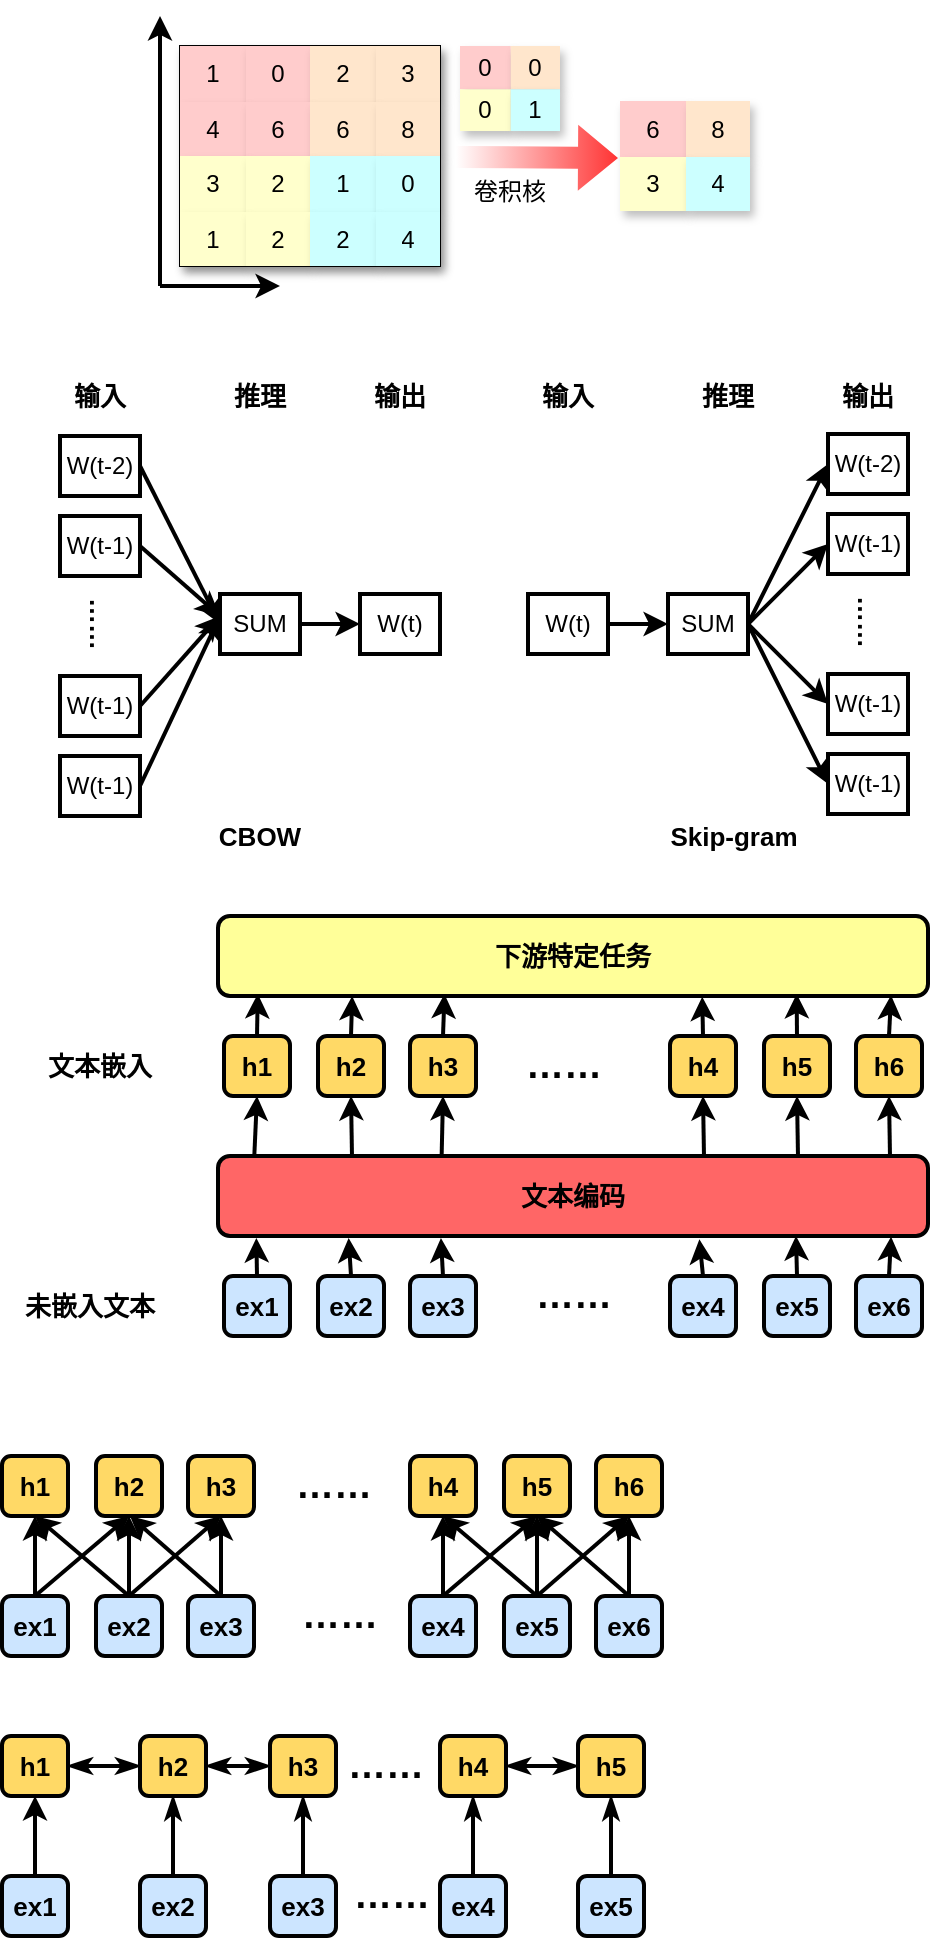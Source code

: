 <mxfile version="14.4.4" type="github">
  <diagram id="OtsRLUMwKF4AFytkGA5a" name="第 1 页">
    <mxGraphModel dx="1209" dy="599" grid="1" gridSize="10" guides="1" tooltips="1" connect="1" arrows="1" fold="1" page="1" pageScale="1" pageWidth="850" pageHeight="1100" math="0" shadow="0">
      <root>
        <mxCell id="0" />
        <mxCell id="1" parent="0" />
        <mxCell id="KBrjWDqQG_YvEj4Xx0qO-27" value="" style="shape=table;html=1;whiteSpace=wrap;startSize=0;container=1;collapsible=0;childLayout=tableLayout;shadow=1;direction=south;" vertex="1" parent="1">
          <mxGeometry x="140" y="35" width="130" height="110" as="geometry" />
        </mxCell>
        <mxCell id="KBrjWDqQG_YvEj4Xx0qO-28" value="" style="shape=partialRectangle;html=1;whiteSpace=wrap;collapsible=0;dropTarget=0;pointerEvents=0;fillColor=none;top=0;left=0;bottom=0;right=0;points=[[0,0.5],[1,0.5]];portConstraint=eastwest;shadow=1;direction=south;" vertex="1" parent="KBrjWDqQG_YvEj4Xx0qO-27">
          <mxGeometry width="130" height="28" as="geometry" />
        </mxCell>
        <mxCell id="KBrjWDqQG_YvEj4Xx0qO-29" value="1" style="shape=partialRectangle;html=1;whiteSpace=wrap;connectable=0;overflow=hidden;top=0;left=0;bottom=0;right=0;shadow=1;direction=south;fillColor=#FFCCCC;" vertex="1" parent="KBrjWDqQG_YvEj4Xx0qO-28">
          <mxGeometry width="33" height="28" as="geometry" />
        </mxCell>
        <mxCell id="KBrjWDqQG_YvEj4Xx0qO-30" value="0" style="shape=partialRectangle;html=1;whiteSpace=wrap;connectable=0;overflow=hidden;top=0;left=0;bottom=0;right=0;shadow=1;direction=south;fillColor=#FFCCCC;" vertex="1" parent="KBrjWDqQG_YvEj4Xx0qO-28">
          <mxGeometry x="33" width="32" height="28" as="geometry" />
        </mxCell>
        <mxCell id="KBrjWDqQG_YvEj4Xx0qO-31" value="2" style="shape=partialRectangle;html=1;whiteSpace=wrap;connectable=0;overflow=hidden;top=0;left=0;bottom=0;right=0;shadow=1;direction=south;fillColor=#FFE6CC;" vertex="1" parent="KBrjWDqQG_YvEj4Xx0qO-28">
          <mxGeometry x="65" width="33" height="28" as="geometry" />
        </mxCell>
        <mxCell id="KBrjWDqQG_YvEj4Xx0qO-32" value="3" style="shape=partialRectangle;html=1;whiteSpace=wrap;connectable=0;overflow=hidden;top=0;left=0;bottom=0;right=0;shadow=1;direction=south;fillColor=#FFE6CC;" vertex="1" parent="KBrjWDqQG_YvEj4Xx0qO-28">
          <mxGeometry x="98" width="32" height="28" as="geometry" />
        </mxCell>
        <mxCell id="KBrjWDqQG_YvEj4Xx0qO-33" value="" style="shape=partialRectangle;html=1;whiteSpace=wrap;collapsible=0;dropTarget=0;pointerEvents=0;fillColor=none;top=0;left=0;bottom=0;right=0;points=[[0,0.5],[1,0.5]];portConstraint=eastwest;shadow=1;direction=south;" vertex="1" parent="KBrjWDqQG_YvEj4Xx0qO-27">
          <mxGeometry y="28" width="130" height="27" as="geometry" />
        </mxCell>
        <mxCell id="KBrjWDqQG_YvEj4Xx0qO-34" value="4" style="shape=partialRectangle;html=1;whiteSpace=wrap;connectable=0;overflow=hidden;top=0;left=0;bottom=0;right=0;shadow=1;direction=south;fillColor=#FFCCCC;" vertex="1" parent="KBrjWDqQG_YvEj4Xx0qO-33">
          <mxGeometry width="33" height="27" as="geometry" />
        </mxCell>
        <mxCell id="KBrjWDqQG_YvEj4Xx0qO-35" value="6" style="shape=partialRectangle;html=1;whiteSpace=wrap;connectable=0;overflow=hidden;top=0;left=0;bottom=0;right=0;shadow=1;direction=south;fillColor=#FFCCCC;" vertex="1" parent="KBrjWDqQG_YvEj4Xx0qO-33">
          <mxGeometry x="33" width="32" height="27" as="geometry" />
        </mxCell>
        <mxCell id="KBrjWDqQG_YvEj4Xx0qO-36" value="6" style="shape=partialRectangle;html=1;whiteSpace=wrap;connectable=0;overflow=hidden;top=0;left=0;bottom=0;right=0;shadow=1;direction=south;fillColor=#FFE6CC;" vertex="1" parent="KBrjWDqQG_YvEj4Xx0qO-33">
          <mxGeometry x="65" width="33" height="27" as="geometry" />
        </mxCell>
        <mxCell id="KBrjWDqQG_YvEj4Xx0qO-37" value="8" style="shape=partialRectangle;html=1;whiteSpace=wrap;connectable=0;overflow=hidden;top=0;left=0;bottom=0;right=0;shadow=1;direction=south;fillColor=#FFE6CC;" vertex="1" parent="KBrjWDqQG_YvEj4Xx0qO-33">
          <mxGeometry x="98" width="32" height="27" as="geometry" />
        </mxCell>
        <mxCell id="KBrjWDqQG_YvEj4Xx0qO-38" value="" style="shape=partialRectangle;html=1;whiteSpace=wrap;collapsible=0;dropTarget=0;pointerEvents=0;fillColor=none;top=0;left=0;bottom=0;right=0;points=[[0,0.5],[1,0.5]];portConstraint=eastwest;shadow=1;direction=south;" vertex="1" parent="KBrjWDqQG_YvEj4Xx0qO-27">
          <mxGeometry y="55" width="130" height="28" as="geometry" />
        </mxCell>
        <mxCell id="KBrjWDqQG_YvEj4Xx0qO-39" value="3" style="shape=partialRectangle;html=1;whiteSpace=wrap;connectable=0;overflow=hidden;top=0;left=0;bottom=0;right=0;shadow=1;direction=south;fillColor=#FFFFCC;" vertex="1" parent="KBrjWDqQG_YvEj4Xx0qO-38">
          <mxGeometry width="33" height="28" as="geometry" />
        </mxCell>
        <mxCell id="KBrjWDqQG_YvEj4Xx0qO-40" value="2" style="shape=partialRectangle;html=1;whiteSpace=wrap;connectable=0;overflow=hidden;top=0;left=0;bottom=0;right=0;shadow=1;direction=south;fillColor=#FFFFCC;" vertex="1" parent="KBrjWDqQG_YvEj4Xx0qO-38">
          <mxGeometry x="33" width="32" height="28" as="geometry" />
        </mxCell>
        <mxCell id="KBrjWDqQG_YvEj4Xx0qO-41" value="1" style="shape=partialRectangle;html=1;whiteSpace=wrap;connectable=0;overflow=hidden;top=0;left=0;bottom=0;right=0;shadow=1;direction=south;fillColor=#CCFFFF;" vertex="1" parent="KBrjWDqQG_YvEj4Xx0qO-38">
          <mxGeometry x="65" width="33" height="28" as="geometry" />
        </mxCell>
        <mxCell id="KBrjWDqQG_YvEj4Xx0qO-42" value="0" style="shape=partialRectangle;html=1;whiteSpace=wrap;connectable=0;overflow=hidden;top=0;left=0;bottom=0;right=0;shadow=1;direction=south;fillColor=#CCFFFF;" vertex="1" parent="KBrjWDqQG_YvEj4Xx0qO-38">
          <mxGeometry x="98" width="32" height="28" as="geometry" />
        </mxCell>
        <mxCell id="KBrjWDqQG_YvEj4Xx0qO-43" value="" style="shape=partialRectangle;html=1;whiteSpace=wrap;collapsible=0;dropTarget=0;pointerEvents=0;fillColor=none;top=0;left=0;bottom=0;right=0;points=[[0,0.5],[1,0.5]];portConstraint=eastwest;shadow=1;direction=south;" vertex="1" parent="KBrjWDqQG_YvEj4Xx0qO-27">
          <mxGeometry y="83" width="130" height="27" as="geometry" />
        </mxCell>
        <mxCell id="KBrjWDqQG_YvEj4Xx0qO-44" value="1" style="shape=partialRectangle;html=1;whiteSpace=wrap;connectable=0;overflow=hidden;top=0;left=0;bottom=0;right=0;shadow=1;direction=south;fillColor=#FFFFCC;" vertex="1" parent="KBrjWDqQG_YvEj4Xx0qO-43">
          <mxGeometry width="33" height="27" as="geometry" />
        </mxCell>
        <mxCell id="KBrjWDqQG_YvEj4Xx0qO-45" value="2" style="shape=partialRectangle;html=1;whiteSpace=wrap;connectable=0;overflow=hidden;top=0;left=0;bottom=0;right=0;shadow=1;direction=south;fillColor=#FFFFCC;" vertex="1" parent="KBrjWDqQG_YvEj4Xx0qO-43">
          <mxGeometry x="33" width="32" height="27" as="geometry" />
        </mxCell>
        <mxCell id="KBrjWDqQG_YvEj4Xx0qO-46" value="2" style="shape=partialRectangle;html=1;whiteSpace=wrap;connectable=0;overflow=hidden;top=0;left=0;bottom=0;right=0;shadow=1;direction=south;fillColor=#CCFFFF;" vertex="1" parent="KBrjWDqQG_YvEj4Xx0qO-43">
          <mxGeometry x="65" width="33" height="27" as="geometry" />
        </mxCell>
        <mxCell id="KBrjWDqQG_YvEj4Xx0qO-47" value="4" style="shape=partialRectangle;html=1;whiteSpace=wrap;connectable=0;overflow=hidden;top=0;left=0;bottom=0;right=0;shadow=1;direction=south;fillColor=#CCFFFF;" vertex="1" parent="KBrjWDqQG_YvEj4Xx0qO-43">
          <mxGeometry x="98" width="32" height="27" as="geometry" />
        </mxCell>
        <mxCell id="KBrjWDqQG_YvEj4Xx0qO-55" value="6" style="shape=partialRectangle;html=1;whiteSpace=wrap;connectable=0;overflow=hidden;top=0;left=0;bottom=0;right=0;shadow=1;direction=south;fillColor=#FFCCCC;" vertex="1" parent="1">
          <mxGeometry x="360" y="62.5" width="33" height="28" as="geometry" />
        </mxCell>
        <mxCell id="KBrjWDqQG_YvEj4Xx0qO-56" value="8" style="shape=partialRectangle;html=1;whiteSpace=wrap;connectable=0;overflow=hidden;top=0;left=0;bottom=0;right=0;shadow=1;direction=south;fillColor=#FFE6CC;" vertex="1" parent="1">
          <mxGeometry x="393" y="62.5" width="32" height="28" as="geometry" />
        </mxCell>
        <mxCell id="KBrjWDqQG_YvEj4Xx0qO-57" value="3" style="shape=partialRectangle;html=1;whiteSpace=wrap;connectable=0;overflow=hidden;top=0;left=0;bottom=0;right=0;shadow=1;direction=south;fillColor=#FFFFCC;" vertex="1" parent="1">
          <mxGeometry x="360" y="90.5" width="33" height="27" as="geometry" />
        </mxCell>
        <mxCell id="KBrjWDqQG_YvEj4Xx0qO-58" value="4" style="shape=partialRectangle;html=1;whiteSpace=wrap;connectable=0;overflow=hidden;top=0;left=0;bottom=0;right=0;shadow=1;direction=south;fillColor=#CCFFFF;" vertex="1" parent="1">
          <mxGeometry x="393" y="90.5" width="32" height="27" as="geometry" />
        </mxCell>
        <mxCell id="KBrjWDqQG_YvEj4Xx0qO-59" value="" style="endArrow=classic;html=1;strokeWidth=2;" edge="1" parent="1">
          <mxGeometry width="50" height="50" relative="1" as="geometry">
            <mxPoint x="130" y="155" as="sourcePoint" />
            <mxPoint x="130" y="20" as="targetPoint" />
          </mxGeometry>
        </mxCell>
        <mxCell id="KBrjWDqQG_YvEj4Xx0qO-60" value="" style="endArrow=classic;html=1;strokeWidth=2;" edge="1" parent="1">
          <mxGeometry width="50" height="50" relative="1" as="geometry">
            <mxPoint x="130" y="155" as="sourcePoint" />
            <mxPoint x="190" y="155" as="targetPoint" />
          </mxGeometry>
        </mxCell>
        <mxCell id="KBrjWDqQG_YvEj4Xx0qO-61" value="" style="shape=flexArrow;endArrow=classic;html=1;strokeWidth=2;fillColor=#ffffff;gradientDirection=east;strokeColor=none;gradientColor=#FF3333;" edge="1" parent="1">
          <mxGeometry width="50" height="50" relative="1" as="geometry">
            <mxPoint x="277" y="90.5" as="sourcePoint" />
            <mxPoint x="360" y="91" as="targetPoint" />
          </mxGeometry>
        </mxCell>
        <mxCell id="KBrjWDqQG_YvEj4Xx0qO-77" value="" style="group" vertex="1" connectable="0" parent="1">
          <mxGeometry x="280" y="35" width="50" height="42.5" as="geometry" />
        </mxCell>
        <mxCell id="KBrjWDqQG_YvEj4Xx0qO-73" value="0" style="shape=partialRectangle;html=1;whiteSpace=wrap;connectable=0;overflow=hidden;top=0;left=0;bottom=0;right=0;shadow=1;direction=south;fillColor=#FFCCCC;" vertex="1" parent="KBrjWDqQG_YvEj4Xx0qO-77">
          <mxGeometry width="25.385" height="21.636" as="geometry" />
        </mxCell>
        <mxCell id="KBrjWDqQG_YvEj4Xx0qO-74" value="0" style="shape=partialRectangle;html=1;whiteSpace=wrap;connectable=0;overflow=hidden;top=0;left=0;bottom=0;right=0;shadow=1;direction=south;fillColor=#FFE6CC;" vertex="1" parent="KBrjWDqQG_YvEj4Xx0qO-77">
          <mxGeometry x="25.385" width="24.615" height="21.636" as="geometry" />
        </mxCell>
        <mxCell id="KBrjWDqQG_YvEj4Xx0qO-75" value="0" style="shape=partialRectangle;html=1;whiteSpace=wrap;connectable=0;overflow=hidden;top=0;left=0;bottom=0;right=0;shadow=1;direction=south;fillColor=#FFFFCC;" vertex="1" parent="KBrjWDqQG_YvEj4Xx0qO-77">
          <mxGeometry y="21.636" width="25.385" height="20.864" as="geometry" />
        </mxCell>
        <mxCell id="KBrjWDqQG_YvEj4Xx0qO-76" value="1" style="shape=partialRectangle;html=1;whiteSpace=wrap;connectable=0;overflow=hidden;top=0;left=0;bottom=0;right=0;shadow=1;direction=south;fillColor=#CCFFFF;" vertex="1" parent="KBrjWDqQG_YvEj4Xx0qO-77">
          <mxGeometry x="25.385" y="21.636" width="24.615" height="20.864" as="geometry" />
        </mxCell>
        <mxCell id="KBrjWDqQG_YvEj4Xx0qO-80" value="卷积核" style="text;html=1;strokeColor=none;fillColor=none;align=center;verticalAlign=middle;whiteSpace=wrap;rounded=0;shadow=1;opacity=0;" vertex="1" parent="1">
          <mxGeometry x="285" y="98" width="40" height="20" as="geometry" />
        </mxCell>
        <mxCell id="KBrjWDqQG_YvEj4Xx0qO-101" style="rounded=0;orthogonalLoop=1;jettySize=auto;html=1;exitX=1;exitY=0.5;exitDx=0;exitDy=0;entryX=0;entryY=0.5;entryDx=0;entryDy=0;strokeColor=#000000;strokeWidth=2;fillColor=#ffffff;gradientColor=#FF3333;" edge="1" parent="1" source="KBrjWDqQG_YvEj4Xx0qO-81" target="KBrjWDqQG_YvEj4Xx0qO-91">
          <mxGeometry relative="1" as="geometry" />
        </mxCell>
        <mxCell id="KBrjWDqQG_YvEj4Xx0qO-81" value="W(t-2)" style="rounded=0;whiteSpace=wrap;html=1;shadow=0;strokeWidth=2;fillColor=none;" vertex="1" parent="1">
          <mxGeometry x="80" y="230" width="40" height="30" as="geometry" />
        </mxCell>
        <mxCell id="KBrjWDqQG_YvEj4Xx0qO-102" style="edgeStyle=none;rounded=0;orthogonalLoop=1;jettySize=auto;html=1;exitX=1;exitY=0.5;exitDx=0;exitDy=0;strokeColor=#000000;strokeWidth=2;fillColor=#ffffff;gradientColor=#FF3333;" edge="1" parent="1" source="KBrjWDqQG_YvEj4Xx0qO-82">
          <mxGeometry relative="1" as="geometry">
            <mxPoint x="160" y="320" as="targetPoint" />
          </mxGeometry>
        </mxCell>
        <mxCell id="KBrjWDqQG_YvEj4Xx0qO-82" value="W(t-1)" style="rounded=0;whiteSpace=wrap;html=1;shadow=0;strokeWidth=2;fillColor=none;" vertex="1" parent="1">
          <mxGeometry x="80" y="270" width="40" height="30" as="geometry" />
        </mxCell>
        <mxCell id="KBrjWDqQG_YvEj4Xx0qO-103" style="edgeStyle=none;rounded=0;orthogonalLoop=1;jettySize=auto;html=1;exitX=1;exitY=0.5;exitDx=0;exitDy=0;strokeColor=#000000;strokeWidth=2;fillColor=#ffffff;gradientColor=#FF3333;" edge="1" parent="1" source="KBrjWDqQG_YvEj4Xx0qO-83">
          <mxGeometry relative="1" as="geometry">
            <mxPoint x="160" y="320" as="targetPoint" />
          </mxGeometry>
        </mxCell>
        <mxCell id="KBrjWDqQG_YvEj4Xx0qO-83" value="W(t-1)" style="rounded=0;whiteSpace=wrap;html=1;shadow=0;strokeWidth=2;fillColor=none;" vertex="1" parent="1">
          <mxGeometry x="80" y="350" width="40" height="30" as="geometry" />
        </mxCell>
        <mxCell id="KBrjWDqQG_YvEj4Xx0qO-104" style="edgeStyle=none;rounded=0;orthogonalLoop=1;jettySize=auto;html=1;exitX=1;exitY=0.5;exitDx=0;exitDy=0;strokeColor=#000000;strokeWidth=2;fillColor=#ffffff;gradientColor=#FF3333;" edge="1" parent="1" source="KBrjWDqQG_YvEj4Xx0qO-84">
          <mxGeometry relative="1" as="geometry">
            <mxPoint x="160" y="320" as="targetPoint" />
          </mxGeometry>
        </mxCell>
        <mxCell id="KBrjWDqQG_YvEj4Xx0qO-84" value="W(t-1)" style="rounded=0;whiteSpace=wrap;html=1;shadow=0;strokeWidth=2;fillColor=none;" vertex="1" parent="1">
          <mxGeometry x="80" y="390" width="40" height="30" as="geometry" />
        </mxCell>
        <mxCell id="KBrjWDqQG_YvEj4Xx0qO-85" value="&lt;b&gt;&lt;font style=&quot;font-size: 13px&quot;&gt;……&lt;/font&gt;&lt;/b&gt;" style="text;html=1;strokeColor=none;fillColor=none;align=center;verticalAlign=middle;whiteSpace=wrap;rounded=0;shadow=0;rotation=90;" vertex="1" parent="1">
          <mxGeometry x="80" y="314" width="40" height="20" as="geometry" />
        </mxCell>
        <mxCell id="KBrjWDqQG_YvEj4Xx0qO-86" value="W(t-2)" style="rounded=0;whiteSpace=wrap;html=1;shadow=0;strokeWidth=2;fillColor=none;" vertex="1" parent="1">
          <mxGeometry x="464" y="229" width="40" height="30" as="geometry" />
        </mxCell>
        <mxCell id="KBrjWDqQG_YvEj4Xx0qO-87" value="W(t-1)" style="rounded=0;whiteSpace=wrap;html=1;shadow=0;strokeWidth=2;fillColor=none;" vertex="1" parent="1">
          <mxGeometry x="464" y="269" width="40" height="30" as="geometry" />
        </mxCell>
        <mxCell id="KBrjWDqQG_YvEj4Xx0qO-88" value="W(t-1)" style="rounded=0;whiteSpace=wrap;html=1;shadow=0;strokeWidth=2;fillColor=none;" vertex="1" parent="1">
          <mxGeometry x="464" y="349" width="40" height="30" as="geometry" />
        </mxCell>
        <mxCell id="KBrjWDqQG_YvEj4Xx0qO-89" value="W(t-1)" style="rounded=0;whiteSpace=wrap;html=1;shadow=0;strokeWidth=2;fillColor=none;" vertex="1" parent="1">
          <mxGeometry x="464" y="389" width="40" height="30" as="geometry" />
        </mxCell>
        <mxCell id="KBrjWDqQG_YvEj4Xx0qO-90" value="&lt;b&gt;&lt;font style=&quot;font-size: 13px&quot;&gt;……&lt;/font&gt;&lt;/b&gt;" style="text;html=1;strokeColor=none;fillColor=none;align=center;verticalAlign=middle;whiteSpace=wrap;rounded=0;shadow=0;rotation=90;" vertex="1" parent="1">
          <mxGeometry x="464" y="313" width="40" height="20" as="geometry" />
        </mxCell>
        <mxCell id="KBrjWDqQG_YvEj4Xx0qO-105" style="edgeStyle=none;rounded=0;orthogonalLoop=1;jettySize=auto;html=1;exitX=1;exitY=0.5;exitDx=0;exitDy=0;entryX=0;entryY=0.5;entryDx=0;entryDy=0;strokeColor=#000000;strokeWidth=2;fillColor=#ffffff;gradientColor=#FF3333;" edge="1" parent="1" source="KBrjWDqQG_YvEj4Xx0qO-91" target="KBrjWDqQG_YvEj4Xx0qO-92">
          <mxGeometry relative="1" as="geometry" />
        </mxCell>
        <mxCell id="KBrjWDqQG_YvEj4Xx0qO-91" value="SUM" style="rounded=0;whiteSpace=wrap;html=1;shadow=0;strokeWidth=2;fillColor=none;" vertex="1" parent="1">
          <mxGeometry x="160" y="309" width="40" height="30" as="geometry" />
        </mxCell>
        <mxCell id="KBrjWDqQG_YvEj4Xx0qO-92" value="W(t)" style="rounded=0;whiteSpace=wrap;html=1;shadow=0;strokeWidth=2;fillColor=none;" vertex="1" parent="1">
          <mxGeometry x="230" y="309" width="40" height="30" as="geometry" />
        </mxCell>
        <mxCell id="KBrjWDqQG_YvEj4Xx0qO-107" style="edgeStyle=none;rounded=0;orthogonalLoop=1;jettySize=auto;html=1;entryX=0;entryY=0.5;entryDx=0;entryDy=0;strokeColor=#000000;strokeWidth=2;fillColor=#ffffff;gradientColor=#FF3333;" edge="1" parent="1" target="KBrjWDqQG_YvEj4Xx0qO-86">
          <mxGeometry relative="1" as="geometry">
            <mxPoint x="424" y="324" as="sourcePoint" />
          </mxGeometry>
        </mxCell>
        <mxCell id="KBrjWDqQG_YvEj4Xx0qO-108" style="edgeStyle=none;rounded=0;orthogonalLoop=1;jettySize=auto;html=1;exitX=1;exitY=0.5;exitDx=0;exitDy=0;entryX=0;entryY=0.5;entryDx=0;entryDy=0;strokeColor=#000000;strokeWidth=2;fillColor=#ffffff;gradientColor=#FF3333;" edge="1" parent="1" source="KBrjWDqQG_YvEj4Xx0qO-98" target="KBrjWDqQG_YvEj4Xx0qO-87">
          <mxGeometry relative="1" as="geometry" />
        </mxCell>
        <mxCell id="KBrjWDqQG_YvEj4Xx0qO-109" style="edgeStyle=none;rounded=0;orthogonalLoop=1;jettySize=auto;html=1;exitX=1;exitY=0.5;exitDx=0;exitDy=0;entryX=0;entryY=0.5;entryDx=0;entryDy=0;strokeColor=#000000;strokeWidth=2;fillColor=#ffffff;gradientColor=#FF3333;" edge="1" parent="1" source="KBrjWDqQG_YvEj4Xx0qO-98" target="KBrjWDqQG_YvEj4Xx0qO-88">
          <mxGeometry relative="1" as="geometry" />
        </mxCell>
        <mxCell id="KBrjWDqQG_YvEj4Xx0qO-110" style="edgeStyle=none;rounded=0;orthogonalLoop=1;jettySize=auto;html=1;exitX=1;exitY=0.5;exitDx=0;exitDy=0;entryX=0;entryY=0.5;entryDx=0;entryDy=0;strokeColor=#000000;strokeWidth=2;fillColor=#ffffff;gradientColor=#FF3333;" edge="1" parent="1" source="KBrjWDqQG_YvEj4Xx0qO-98" target="KBrjWDqQG_YvEj4Xx0qO-89">
          <mxGeometry relative="1" as="geometry" />
        </mxCell>
        <mxCell id="KBrjWDqQG_YvEj4Xx0qO-98" value="SUM" style="rounded=0;whiteSpace=wrap;html=1;shadow=0;strokeWidth=2;fillColor=none;" vertex="1" parent="1">
          <mxGeometry x="384" y="309" width="40" height="30" as="geometry" />
        </mxCell>
        <mxCell id="KBrjWDqQG_YvEj4Xx0qO-106" style="edgeStyle=none;rounded=0;orthogonalLoop=1;jettySize=auto;html=1;exitX=1;exitY=0.5;exitDx=0;exitDy=0;entryX=0;entryY=0.5;entryDx=0;entryDy=0;strokeColor=#000000;strokeWidth=2;fillColor=#ffffff;gradientColor=#FF3333;" edge="1" parent="1" source="KBrjWDqQG_YvEj4Xx0qO-99" target="KBrjWDqQG_YvEj4Xx0qO-98">
          <mxGeometry relative="1" as="geometry" />
        </mxCell>
        <mxCell id="KBrjWDqQG_YvEj4Xx0qO-99" value="W(t)" style="rounded=0;whiteSpace=wrap;html=1;shadow=0;strokeWidth=2;fillColor=none;" vertex="1" parent="1">
          <mxGeometry x="314" y="309" width="40" height="30" as="geometry" />
        </mxCell>
        <mxCell id="KBrjWDqQG_YvEj4Xx0qO-111" value="&lt;b&gt;&lt;font style=&quot;font-size: 13px&quot;&gt;输入&lt;/font&gt;&lt;/b&gt;" style="text;html=1;strokeColor=none;fillColor=none;align=center;verticalAlign=middle;whiteSpace=wrap;rounded=0;shadow=0;" vertex="1" parent="1">
          <mxGeometry x="80" y="200" width="40" height="20" as="geometry" />
        </mxCell>
        <mxCell id="KBrjWDqQG_YvEj4Xx0qO-112" value="&lt;span style=&quot;font-size: 13px&quot;&gt;&lt;b&gt;推理&lt;/b&gt;&lt;/span&gt;" style="text;html=1;strokeColor=none;fillColor=none;align=center;verticalAlign=middle;whiteSpace=wrap;rounded=0;shadow=0;" vertex="1" parent="1">
          <mxGeometry x="160" y="200" width="40" height="20" as="geometry" />
        </mxCell>
        <mxCell id="KBrjWDqQG_YvEj4Xx0qO-113" value="&lt;span style=&quot;font-size: 13px&quot;&gt;&lt;b&gt;输出&lt;/b&gt;&lt;/span&gt;" style="text;html=1;strokeColor=none;fillColor=none;align=center;verticalAlign=middle;whiteSpace=wrap;rounded=0;shadow=0;" vertex="1" parent="1">
          <mxGeometry x="230" y="200" width="40" height="20" as="geometry" />
        </mxCell>
        <mxCell id="KBrjWDqQG_YvEj4Xx0qO-114" value="&lt;b&gt;&lt;font style=&quot;font-size: 13px&quot;&gt;输入&lt;/font&gt;&lt;/b&gt;" style="text;html=1;strokeColor=none;fillColor=none;align=center;verticalAlign=middle;whiteSpace=wrap;rounded=0;shadow=0;" vertex="1" parent="1">
          <mxGeometry x="314" y="200" width="40" height="20" as="geometry" />
        </mxCell>
        <mxCell id="KBrjWDqQG_YvEj4Xx0qO-115" value="&lt;span style=&quot;font-size: 13px&quot;&gt;&lt;b&gt;推理&lt;/b&gt;&lt;/span&gt;" style="text;html=1;strokeColor=none;fillColor=none;align=center;verticalAlign=middle;whiteSpace=wrap;rounded=0;shadow=0;" vertex="1" parent="1">
          <mxGeometry x="394" y="200" width="40" height="20" as="geometry" />
        </mxCell>
        <mxCell id="KBrjWDqQG_YvEj4Xx0qO-116" value="&lt;span style=&quot;font-size: 13px&quot;&gt;&lt;b&gt;输出&lt;/b&gt;&lt;/span&gt;" style="text;html=1;strokeColor=none;fillColor=none;align=center;verticalAlign=middle;whiteSpace=wrap;rounded=0;shadow=0;" vertex="1" parent="1">
          <mxGeometry x="464" y="200" width="40" height="20" as="geometry" />
        </mxCell>
        <mxCell id="KBrjWDqQG_YvEj4Xx0qO-117" value="&lt;font style=&quot;font-size: 13px&quot;&gt;&lt;b&gt;CBOW&lt;/b&gt;&lt;/font&gt;" style="text;html=1;strokeColor=none;fillColor=none;align=center;verticalAlign=middle;whiteSpace=wrap;rounded=0;shadow=0;" vertex="1" parent="1">
          <mxGeometry x="160" y="420" width="40" height="20" as="geometry" />
        </mxCell>
        <mxCell id="KBrjWDqQG_YvEj4Xx0qO-118" value="&lt;span style=&quot;font-size: 13px&quot;&gt;&lt;b&gt;Skip-gram&lt;br&gt;&lt;/b&gt;&lt;/span&gt;" style="text;html=1;strokeColor=none;fillColor=none;align=center;verticalAlign=middle;whiteSpace=wrap;rounded=0;shadow=0;" vertex="1" parent="1">
          <mxGeometry x="384" y="420" width="66" height="20" as="geometry" />
        </mxCell>
        <mxCell id="KBrjWDqQG_YvEj4Xx0qO-119" value="&lt;font style=&quot;font-size: 13px&quot;&gt;&lt;b&gt;下游特定任务&lt;/b&gt;&lt;/font&gt;" style="rounded=1;whiteSpace=wrap;html=1;shadow=0;strokeWidth=2;fillColor=#FFFF99;" vertex="1" parent="1">
          <mxGeometry x="159" y="470" width="355" height="40" as="geometry" />
        </mxCell>
        <mxCell id="KBrjWDqQG_YvEj4Xx0qO-151" style="edgeStyle=none;rounded=0;orthogonalLoop=1;jettySize=auto;html=1;exitX=0.5;exitY=0;exitDx=0;exitDy=0;entryX=0.056;entryY=0.975;entryDx=0;entryDy=0;entryPerimeter=0;strokeColor=#000000;strokeWidth=2;fillColor=#ffffff;gradientColor=#FF3333;" edge="1" parent="1" source="KBrjWDqQG_YvEj4Xx0qO-122" target="KBrjWDqQG_YvEj4Xx0qO-119">
          <mxGeometry relative="1" as="geometry" />
        </mxCell>
        <mxCell id="KBrjWDqQG_YvEj4Xx0qO-122" value="&lt;font style=&quot;font-size: 13px&quot;&gt;&lt;b&gt;h1&lt;/b&gt;&lt;/font&gt;" style="rounded=1;whiteSpace=wrap;html=1;shadow=0;strokeWidth=2;fillColor=#FFD966;" vertex="1" parent="1">
          <mxGeometry x="162" y="530" width="33" height="30" as="geometry" />
        </mxCell>
        <mxCell id="KBrjWDqQG_YvEj4Xx0qO-152" style="edgeStyle=none;rounded=0;orthogonalLoop=1;jettySize=auto;html=1;exitX=0.5;exitY=0;exitDx=0;exitDy=0;entryX=0.189;entryY=1;entryDx=0;entryDy=0;entryPerimeter=0;strokeColor=#000000;strokeWidth=2;fillColor=#ffffff;gradientColor=#FF3333;" edge="1" parent="1" source="KBrjWDqQG_YvEj4Xx0qO-123" target="KBrjWDqQG_YvEj4Xx0qO-119">
          <mxGeometry relative="1" as="geometry" />
        </mxCell>
        <mxCell id="KBrjWDqQG_YvEj4Xx0qO-123" value="&lt;font style=&quot;font-size: 13px&quot;&gt;&lt;b&gt;h2&lt;/b&gt;&lt;/font&gt;" style="rounded=1;whiteSpace=wrap;html=1;shadow=0;strokeWidth=2;fillColor=#FFD966;" vertex="1" parent="1">
          <mxGeometry x="209" y="530" width="33" height="30" as="geometry" />
        </mxCell>
        <mxCell id="KBrjWDqQG_YvEj4Xx0qO-153" style="edgeStyle=none;rounded=0;orthogonalLoop=1;jettySize=auto;html=1;exitX=0.5;exitY=0;exitDx=0;exitDy=0;entryX=0.319;entryY=0.975;entryDx=0;entryDy=0;entryPerimeter=0;strokeColor=#000000;strokeWidth=2;fillColor=#ffffff;gradientColor=#FF3333;" edge="1" parent="1" source="KBrjWDqQG_YvEj4Xx0qO-126" target="KBrjWDqQG_YvEj4Xx0qO-119">
          <mxGeometry relative="1" as="geometry" />
        </mxCell>
        <mxCell id="KBrjWDqQG_YvEj4Xx0qO-126" value="&lt;font style=&quot;font-size: 13px&quot;&gt;&lt;b&gt;h3&lt;/b&gt;&lt;/font&gt;" style="rounded=1;whiteSpace=wrap;html=1;shadow=0;strokeWidth=2;fillColor=#FFD966;" vertex="1" parent="1">
          <mxGeometry x="255" y="530" width="33" height="30" as="geometry" />
        </mxCell>
        <mxCell id="KBrjWDqQG_YvEj4Xx0qO-154" style="edgeStyle=none;rounded=0;orthogonalLoop=1;jettySize=auto;html=1;exitX=0.5;exitY=0;exitDx=0;exitDy=0;entryX=0.682;entryY=1.008;entryDx=0;entryDy=0;entryPerimeter=0;strokeColor=#000000;strokeWidth=2;fillColor=#ffffff;gradientColor=#FF3333;" edge="1" parent="1" source="KBrjWDqQG_YvEj4Xx0qO-127" target="KBrjWDqQG_YvEj4Xx0qO-119">
          <mxGeometry relative="1" as="geometry" />
        </mxCell>
        <mxCell id="KBrjWDqQG_YvEj4Xx0qO-127" value="&lt;font style=&quot;font-size: 13px&quot;&gt;&lt;b&gt;h4&lt;/b&gt;&lt;/font&gt;" style="rounded=1;whiteSpace=wrap;html=1;shadow=0;strokeWidth=2;fillColor=#FFD966;" vertex="1" parent="1">
          <mxGeometry x="385" y="530" width="33" height="30" as="geometry" />
        </mxCell>
        <mxCell id="KBrjWDqQG_YvEj4Xx0qO-155" style="edgeStyle=none;rounded=0;orthogonalLoop=1;jettySize=auto;html=1;exitX=0.5;exitY=0;exitDx=0;exitDy=0;entryX=0.815;entryY=0.975;entryDx=0;entryDy=0;entryPerimeter=0;strokeColor=#000000;strokeWidth=2;fillColor=#ffffff;gradientColor=#FF3333;" edge="1" parent="1" source="KBrjWDqQG_YvEj4Xx0qO-128" target="KBrjWDqQG_YvEj4Xx0qO-119">
          <mxGeometry relative="1" as="geometry" />
        </mxCell>
        <mxCell id="KBrjWDqQG_YvEj4Xx0qO-128" value="&lt;font style=&quot;font-size: 13px&quot;&gt;&lt;b&gt;h5&lt;/b&gt;&lt;/font&gt;" style="rounded=1;whiteSpace=wrap;html=1;shadow=0;strokeWidth=2;fillColor=#FFD966;" vertex="1" parent="1">
          <mxGeometry x="432" y="530" width="33" height="30" as="geometry" />
        </mxCell>
        <mxCell id="KBrjWDqQG_YvEj4Xx0qO-156" style="edgeStyle=none;rounded=0;orthogonalLoop=1;jettySize=auto;html=1;exitX=0.5;exitY=0;exitDx=0;exitDy=0;entryX=0.948;entryY=0.992;entryDx=0;entryDy=0;entryPerimeter=0;strokeColor=#000000;strokeWidth=2;fillColor=#ffffff;gradientColor=#FF3333;" edge="1" parent="1" source="KBrjWDqQG_YvEj4Xx0qO-129" target="KBrjWDqQG_YvEj4Xx0qO-119">
          <mxGeometry relative="1" as="geometry" />
        </mxCell>
        <mxCell id="KBrjWDqQG_YvEj4Xx0qO-129" value="&lt;font style=&quot;font-size: 13px&quot;&gt;&lt;b&gt;h6&lt;/b&gt;&lt;/font&gt;" style="rounded=1;whiteSpace=wrap;html=1;shadow=0;strokeWidth=2;fillColor=#FFD966;" vertex="1" parent="1">
          <mxGeometry x="478" y="530" width="33" height="30" as="geometry" />
        </mxCell>
        <mxCell id="KBrjWDqQG_YvEj4Xx0qO-130" value="&lt;span style=&quot;font-size: 13px&quot;&gt;&lt;b&gt;文本编码&lt;/b&gt;&lt;/span&gt;" style="rounded=1;whiteSpace=wrap;html=1;shadow=0;strokeWidth=2;fillColor=#FF6666;" vertex="1" parent="1">
          <mxGeometry x="159" y="590" width="355" height="40" as="geometry" />
        </mxCell>
        <mxCell id="KBrjWDqQG_YvEj4Xx0qO-139" style="edgeStyle=none;rounded=0;orthogonalLoop=1;jettySize=auto;html=1;exitX=0.5;exitY=0;exitDx=0;exitDy=0;entryX=0.054;entryY=1.025;entryDx=0;entryDy=0;entryPerimeter=0;strokeColor=#000000;strokeWidth=2;fillColor=#ffffff;gradientColor=#FF3333;" edge="1" parent="1" source="KBrjWDqQG_YvEj4Xx0qO-131" target="KBrjWDqQG_YvEj4Xx0qO-130">
          <mxGeometry relative="1" as="geometry" />
        </mxCell>
        <mxCell id="KBrjWDqQG_YvEj4Xx0qO-131" value="&lt;span style=&quot;font-size: 13px&quot;&gt;&lt;b&gt;ex1&lt;/b&gt;&lt;/span&gt;" style="rounded=1;whiteSpace=wrap;html=1;shadow=0;strokeWidth=2;fillColor=#CCE5FF;" vertex="1" parent="1">
          <mxGeometry x="162" y="650" width="33" height="30" as="geometry" />
        </mxCell>
        <mxCell id="KBrjWDqQG_YvEj4Xx0qO-140" style="edgeStyle=none;rounded=0;orthogonalLoop=1;jettySize=auto;html=1;exitX=0.5;exitY=0;exitDx=0;exitDy=0;entryX=0.184;entryY=1.025;entryDx=0;entryDy=0;entryPerimeter=0;strokeColor=#000000;strokeWidth=2;fillColor=#ffffff;gradientColor=#FF3333;" edge="1" parent="1" source="KBrjWDqQG_YvEj4Xx0qO-132" target="KBrjWDqQG_YvEj4Xx0qO-130">
          <mxGeometry relative="1" as="geometry" />
        </mxCell>
        <mxCell id="KBrjWDqQG_YvEj4Xx0qO-132" value="&lt;span style=&quot;font-size: 13px&quot;&gt;&lt;b&gt;ex2&lt;/b&gt;&lt;/span&gt;" style="rounded=1;whiteSpace=wrap;html=1;shadow=0;strokeWidth=2;fillColor=#CCE5FF;" vertex="1" parent="1">
          <mxGeometry x="209" y="650" width="33" height="30" as="geometry" />
        </mxCell>
        <mxCell id="KBrjWDqQG_YvEj4Xx0qO-141" style="edgeStyle=none;rounded=0;orthogonalLoop=1;jettySize=auto;html=1;exitX=0.5;exitY=0;exitDx=0;exitDy=0;entryX=0.314;entryY=1.025;entryDx=0;entryDy=0;entryPerimeter=0;strokeColor=#000000;strokeWidth=2;fillColor=#ffffff;gradientColor=#FF3333;" edge="1" parent="1" source="KBrjWDqQG_YvEj4Xx0qO-133" target="KBrjWDqQG_YvEj4Xx0qO-130">
          <mxGeometry relative="1" as="geometry" />
        </mxCell>
        <mxCell id="KBrjWDqQG_YvEj4Xx0qO-133" value="&lt;font style=&quot;font-size: 13px&quot;&gt;&lt;b&gt;ex3&lt;/b&gt;&lt;/font&gt;" style="rounded=1;whiteSpace=wrap;html=1;shadow=0;strokeWidth=2;fillColor=#CCE5FF;" vertex="1" parent="1">
          <mxGeometry x="255" y="650" width="33" height="30" as="geometry" />
        </mxCell>
        <mxCell id="KBrjWDqQG_YvEj4Xx0qO-142" style="edgeStyle=none;rounded=0;orthogonalLoop=1;jettySize=auto;html=1;exitX=0.5;exitY=0;exitDx=0;exitDy=0;entryX=0.678;entryY=1.042;entryDx=0;entryDy=0;entryPerimeter=0;strokeColor=#000000;strokeWidth=2;fillColor=#ffffff;gradientColor=#FF3333;" edge="1" parent="1" source="KBrjWDqQG_YvEj4Xx0qO-134" target="KBrjWDqQG_YvEj4Xx0qO-130">
          <mxGeometry relative="1" as="geometry" />
        </mxCell>
        <mxCell id="KBrjWDqQG_YvEj4Xx0qO-134" value="&lt;font style=&quot;font-size: 13px&quot;&gt;&lt;b&gt;ex4&lt;/b&gt;&lt;/font&gt;" style="rounded=1;whiteSpace=wrap;html=1;shadow=0;strokeWidth=2;fillColor=#CCE5FF;" vertex="1" parent="1">
          <mxGeometry x="385" y="650" width="33" height="30" as="geometry" />
        </mxCell>
        <mxCell id="KBrjWDqQG_YvEj4Xx0qO-143" style="edgeStyle=none;rounded=0;orthogonalLoop=1;jettySize=auto;html=1;exitX=0.5;exitY=0;exitDx=0;exitDy=0;strokeColor=#000000;strokeWidth=2;fillColor=#ffffff;gradientColor=#FF3333;" edge="1" parent="1" source="KBrjWDqQG_YvEj4Xx0qO-135">
          <mxGeometry relative="1" as="geometry">
            <mxPoint x="448" y="630" as="targetPoint" />
          </mxGeometry>
        </mxCell>
        <mxCell id="KBrjWDqQG_YvEj4Xx0qO-135" value="&lt;font style=&quot;font-size: 13px&quot;&gt;&lt;b&gt;ex5&lt;/b&gt;&lt;/font&gt;" style="rounded=1;whiteSpace=wrap;html=1;shadow=0;strokeWidth=2;fillColor=#CCE5FF;" vertex="1" parent="1">
          <mxGeometry x="432" y="650" width="33" height="30" as="geometry" />
        </mxCell>
        <mxCell id="KBrjWDqQG_YvEj4Xx0qO-144" style="edgeStyle=none;rounded=0;orthogonalLoop=1;jettySize=auto;html=1;exitX=0.5;exitY=0;exitDx=0;exitDy=0;entryX=0.948;entryY=1.008;entryDx=0;entryDy=0;entryPerimeter=0;strokeColor=#000000;strokeWidth=2;fillColor=#ffffff;gradientColor=#FF3333;" edge="1" parent="1" source="KBrjWDqQG_YvEj4Xx0qO-136" target="KBrjWDqQG_YvEj4Xx0qO-130">
          <mxGeometry relative="1" as="geometry" />
        </mxCell>
        <mxCell id="KBrjWDqQG_YvEj4Xx0qO-136" value="&lt;font style=&quot;font-size: 13px&quot;&gt;&lt;b&gt;ex6&lt;/b&gt;&lt;/font&gt;" style="rounded=1;whiteSpace=wrap;html=1;shadow=0;strokeWidth=2;fillColor=#CCE5FF;" vertex="1" parent="1">
          <mxGeometry x="478" y="650" width="33" height="30" as="geometry" />
        </mxCell>
        <mxCell id="KBrjWDqQG_YvEj4Xx0qO-137" value="&lt;b&gt;&lt;font style=&quot;font-size: 13px&quot;&gt;文本嵌入&lt;/font&gt;&lt;/b&gt;" style="text;html=1;strokeColor=none;fillColor=none;align=center;verticalAlign=middle;whiteSpace=wrap;rounded=0;shadow=0;" vertex="1" parent="1">
          <mxGeometry x="70" y="535" width="60" height="20" as="geometry" />
        </mxCell>
        <mxCell id="KBrjWDqQG_YvEj4Xx0qO-138" value="&lt;span style=&quot;font-size: 13px&quot;&gt;&lt;b&gt;未嵌入文本&lt;/b&gt;&lt;/span&gt;" style="text;html=1;strokeColor=none;fillColor=none;align=center;verticalAlign=middle;whiteSpace=wrap;rounded=0;shadow=0;" vertex="1" parent="1">
          <mxGeometry x="60" y="655" width="70" height="20" as="geometry" />
        </mxCell>
        <mxCell id="KBrjWDqQG_YvEj4Xx0qO-145" style="edgeStyle=none;rounded=0;orthogonalLoop=1;jettySize=auto;html=1;entryX=0.5;entryY=1;entryDx=0;entryDy=0;strokeColor=#000000;strokeWidth=2;fillColor=#ffffff;gradientColor=#FF3333;" edge="1" parent="1" target="KBrjWDqQG_YvEj4Xx0qO-129">
          <mxGeometry relative="1" as="geometry">
            <mxPoint x="495" y="590" as="sourcePoint" />
            <mxPoint x="505.54" y="640.32" as="targetPoint" />
          </mxGeometry>
        </mxCell>
        <mxCell id="KBrjWDqQG_YvEj4Xx0qO-146" style="edgeStyle=none;rounded=0;orthogonalLoop=1;jettySize=auto;html=1;entryX=0.5;entryY=1;entryDx=0;entryDy=0;strokeColor=#000000;strokeWidth=2;fillColor=#ffffff;gradientColor=#FF3333;" edge="1" parent="1" target="KBrjWDqQG_YvEj4Xx0qO-128">
          <mxGeometry relative="1" as="geometry">
            <mxPoint x="449" y="590" as="sourcePoint" />
            <mxPoint x="504.5" y="570" as="targetPoint" />
          </mxGeometry>
        </mxCell>
        <mxCell id="KBrjWDqQG_YvEj4Xx0qO-147" style="edgeStyle=none;rounded=0;orthogonalLoop=1;jettySize=auto;html=1;entryX=0.5;entryY=1;entryDx=0;entryDy=0;strokeColor=#000000;strokeWidth=2;fillColor=#ffffff;gradientColor=#FF3333;" edge="1" parent="1" target="KBrjWDqQG_YvEj4Xx0qO-127">
          <mxGeometry relative="1" as="geometry">
            <mxPoint x="402" y="590" as="sourcePoint" />
            <mxPoint x="458.5" y="570" as="targetPoint" />
          </mxGeometry>
        </mxCell>
        <mxCell id="KBrjWDqQG_YvEj4Xx0qO-148" style="edgeStyle=none;rounded=0;orthogonalLoop=1;jettySize=auto;html=1;entryX=0.5;entryY=1;entryDx=0;entryDy=0;strokeColor=#000000;strokeWidth=2;fillColor=#ffffff;gradientColor=#FF3333;exitX=0.315;exitY=-0.008;exitDx=0;exitDy=0;exitPerimeter=0;" edge="1" parent="1" source="KBrjWDqQG_YvEj4Xx0qO-130" target="KBrjWDqQG_YvEj4Xx0qO-126">
          <mxGeometry relative="1" as="geometry">
            <mxPoint x="412" y="600" as="sourcePoint" />
            <mxPoint x="411.5" y="570" as="targetPoint" />
          </mxGeometry>
        </mxCell>
        <mxCell id="KBrjWDqQG_YvEj4Xx0qO-149" style="edgeStyle=none;rounded=0;orthogonalLoop=1;jettySize=auto;html=1;entryX=0.5;entryY=1;entryDx=0;entryDy=0;strokeColor=#000000;strokeWidth=2;fillColor=#ffffff;gradientColor=#FF3333;" edge="1" parent="1" target="KBrjWDqQG_YvEj4Xx0qO-123">
          <mxGeometry relative="1" as="geometry">
            <mxPoint x="226" y="590" as="sourcePoint" />
            <mxPoint x="421.5" y="580" as="targetPoint" />
          </mxGeometry>
        </mxCell>
        <mxCell id="KBrjWDqQG_YvEj4Xx0qO-150" style="edgeStyle=none;rounded=0;orthogonalLoop=1;jettySize=auto;html=1;entryX=0.5;entryY=1;entryDx=0;entryDy=0;strokeColor=#000000;strokeWidth=2;fillColor=#ffffff;gradientColor=#FF3333;exitX=0.051;exitY=0.025;exitDx=0;exitDy=0;exitPerimeter=0;" edge="1" parent="1" source="KBrjWDqQG_YvEj4Xx0qO-130" target="KBrjWDqQG_YvEj4Xx0qO-122">
          <mxGeometry relative="1" as="geometry">
            <mxPoint x="236" y="600" as="sourcePoint" />
            <mxPoint x="235.5" y="570" as="targetPoint" />
          </mxGeometry>
        </mxCell>
        <mxCell id="KBrjWDqQG_YvEj4Xx0qO-157" value="&lt;b&gt;&lt;font style=&quot;font-size: 19px&quot;&gt;……&lt;/font&gt;&lt;/b&gt;" style="text;html=1;strokeColor=none;fillColor=none;align=center;verticalAlign=middle;whiteSpace=wrap;rounded=0;shadow=0;" vertex="1" parent="1">
          <mxGeometry x="306.5" y="535" width="50" height="20" as="geometry" />
        </mxCell>
        <mxCell id="KBrjWDqQG_YvEj4Xx0qO-159" value="&lt;b&gt;&lt;font style=&quot;font-size: 19px&quot;&gt;……&lt;/font&gt;&lt;/b&gt;" style="text;html=1;strokeColor=none;fillColor=none;align=center;verticalAlign=middle;whiteSpace=wrap;rounded=0;shadow=0;" vertex="1" parent="1">
          <mxGeometry x="311.5" y="650" width="50" height="20" as="geometry" />
        </mxCell>
        <mxCell id="KBrjWDqQG_YvEj4Xx0qO-160" value="&lt;font style=&quot;font-size: 13px&quot;&gt;&lt;b&gt;h1&lt;/b&gt;&lt;/font&gt;" style="rounded=1;whiteSpace=wrap;html=1;shadow=0;strokeWidth=2;fillColor=#FFD966;" vertex="1" parent="1">
          <mxGeometry x="51" y="740" width="33" height="30" as="geometry" />
        </mxCell>
        <mxCell id="KBrjWDqQG_YvEj4Xx0qO-161" value="&lt;font style=&quot;font-size: 13px&quot;&gt;&lt;b&gt;h2&lt;/b&gt;&lt;/font&gt;" style="rounded=1;whiteSpace=wrap;html=1;shadow=0;strokeWidth=2;fillColor=#FFD966;" vertex="1" parent="1">
          <mxGeometry x="98" y="740" width="33" height="30" as="geometry" />
        </mxCell>
        <mxCell id="KBrjWDqQG_YvEj4Xx0qO-162" value="&lt;font style=&quot;font-size: 13px&quot;&gt;&lt;b&gt;h3&lt;/b&gt;&lt;/font&gt;" style="rounded=1;whiteSpace=wrap;html=1;shadow=0;strokeWidth=2;fillColor=#FFD966;" vertex="1" parent="1">
          <mxGeometry x="144" y="740" width="33" height="30" as="geometry" />
        </mxCell>
        <mxCell id="KBrjWDqQG_YvEj4Xx0qO-163" value="&lt;font style=&quot;font-size: 13px&quot;&gt;&lt;b&gt;h4&lt;/b&gt;&lt;/font&gt;" style="rounded=1;whiteSpace=wrap;html=1;shadow=0;strokeWidth=2;fillColor=#FFD966;" vertex="1" parent="1">
          <mxGeometry x="255" y="740" width="33" height="30" as="geometry" />
        </mxCell>
        <mxCell id="KBrjWDqQG_YvEj4Xx0qO-164" value="&lt;font style=&quot;font-size: 13px&quot;&gt;&lt;b&gt;h5&lt;/b&gt;&lt;/font&gt;" style="rounded=1;whiteSpace=wrap;html=1;shadow=0;strokeWidth=2;fillColor=#FFD966;" vertex="1" parent="1">
          <mxGeometry x="302" y="740" width="33" height="30" as="geometry" />
        </mxCell>
        <mxCell id="KBrjWDqQG_YvEj4Xx0qO-165" value="&lt;font style=&quot;font-size: 13px&quot;&gt;&lt;b&gt;h6&lt;/b&gt;&lt;/font&gt;" style="rounded=1;whiteSpace=wrap;html=1;shadow=0;strokeWidth=2;fillColor=#FFD966;" vertex="1" parent="1">
          <mxGeometry x="348" y="740" width="33" height="30" as="geometry" />
        </mxCell>
        <mxCell id="KBrjWDqQG_YvEj4Xx0qO-166" value="&lt;b&gt;&lt;font style=&quot;font-size: 19px&quot;&gt;……&lt;/font&gt;&lt;/b&gt;" style="text;html=1;strokeColor=none;fillColor=none;align=center;verticalAlign=middle;whiteSpace=wrap;rounded=0;shadow=0;" vertex="1" parent="1">
          <mxGeometry x="192" y="745" width="50" height="20" as="geometry" />
        </mxCell>
        <mxCell id="KBrjWDqQG_YvEj4Xx0qO-175" style="edgeStyle=none;rounded=0;orthogonalLoop=1;jettySize=auto;html=1;exitX=0.5;exitY=0;exitDx=0;exitDy=0;entryX=0.5;entryY=1;entryDx=0;entryDy=0;strokeColor=#000000;strokeWidth=2;fillColor=#ffffff;gradientColor=#FF3333;" edge="1" parent="1" target="KBrjWDqQG_YvEj4Xx0qO-160">
          <mxGeometry relative="1" as="geometry">
            <mxPoint x="67.5" y="810" as="sourcePoint" />
          </mxGeometry>
        </mxCell>
        <mxCell id="KBrjWDqQG_YvEj4Xx0qO-181" style="edgeStyle=none;rounded=0;orthogonalLoop=1;jettySize=auto;html=1;exitX=0.5;exitY=0;exitDx=0;exitDy=0;entryX=0.5;entryY=1;entryDx=0;entryDy=0;strokeColor=#000000;strokeWidth=2;fillColor=#ffffff;gradientColor=#FF3333;" edge="1" parent="1" target="KBrjWDqQG_YvEj4Xx0qO-161">
          <mxGeometry relative="1" as="geometry">
            <mxPoint x="67.5" y="810" as="sourcePoint" />
          </mxGeometry>
        </mxCell>
        <mxCell id="KBrjWDqQG_YvEj4Xx0qO-176" style="edgeStyle=none;rounded=0;orthogonalLoop=1;jettySize=auto;html=1;exitX=0.5;exitY=0;exitDx=0;exitDy=0;entryX=0.5;entryY=1;entryDx=0;entryDy=0;strokeColor=#000000;strokeWidth=2;fillColor=#ffffff;gradientColor=#FF3333;" edge="1" parent="1" target="KBrjWDqQG_YvEj4Xx0qO-161">
          <mxGeometry relative="1" as="geometry">
            <mxPoint x="114.5" y="810" as="sourcePoint" />
          </mxGeometry>
        </mxCell>
        <mxCell id="KBrjWDqQG_YvEj4Xx0qO-182" style="edgeStyle=none;rounded=0;orthogonalLoop=1;jettySize=auto;html=1;exitX=0.5;exitY=0;exitDx=0;exitDy=0;entryX=0.5;entryY=1;entryDx=0;entryDy=0;strokeColor=#000000;strokeWidth=2;fillColor=#ffffff;gradientColor=#FF3333;" edge="1" parent="1" target="KBrjWDqQG_YvEj4Xx0qO-162">
          <mxGeometry relative="1" as="geometry">
            <mxPoint x="114.5" y="810" as="sourcePoint" />
          </mxGeometry>
        </mxCell>
        <mxCell id="KBrjWDqQG_YvEj4Xx0qO-183" style="edgeStyle=none;rounded=0;orthogonalLoop=1;jettySize=auto;html=1;exitX=0.5;exitY=0;exitDx=0;exitDy=0;entryX=0.5;entryY=1;entryDx=0;entryDy=0;strokeColor=#000000;strokeWidth=2;fillColor=#ffffff;gradientColor=#FF3333;" edge="1" parent="1" target="KBrjWDqQG_YvEj4Xx0qO-160">
          <mxGeometry relative="1" as="geometry">
            <mxPoint x="114.5" y="810" as="sourcePoint" />
          </mxGeometry>
        </mxCell>
        <mxCell id="KBrjWDqQG_YvEj4Xx0qO-177" style="edgeStyle=none;rounded=0;orthogonalLoop=1;jettySize=auto;html=1;exitX=0.5;exitY=0;exitDx=0;exitDy=0;entryX=0.5;entryY=1;entryDx=0;entryDy=0;strokeColor=#000000;strokeWidth=2;fillColor=#ffffff;gradientColor=#FF3333;" edge="1" parent="1" target="KBrjWDqQG_YvEj4Xx0qO-162">
          <mxGeometry relative="1" as="geometry">
            <mxPoint x="160.5" y="810" as="sourcePoint" />
          </mxGeometry>
        </mxCell>
        <mxCell id="KBrjWDqQG_YvEj4Xx0qO-184" style="edgeStyle=none;rounded=0;orthogonalLoop=1;jettySize=auto;html=1;exitX=0.5;exitY=0;exitDx=0;exitDy=0;strokeColor=#000000;strokeWidth=2;fillColor=#ffffff;gradientColor=#FF3333;" edge="1" parent="1">
          <mxGeometry relative="1" as="geometry">
            <mxPoint x="160.5" y="810" as="sourcePoint" />
            <mxPoint x="115" y="770" as="targetPoint" />
          </mxGeometry>
        </mxCell>
        <mxCell id="KBrjWDqQG_YvEj4Xx0qO-178" style="edgeStyle=none;rounded=0;orthogonalLoop=1;jettySize=auto;html=1;exitX=0.5;exitY=0;exitDx=0;exitDy=0;entryX=0.5;entryY=1;entryDx=0;entryDy=0;strokeColor=#000000;strokeWidth=2;fillColor=#ffffff;gradientColor=#FF3333;" edge="1" parent="1" target="KBrjWDqQG_YvEj4Xx0qO-163">
          <mxGeometry relative="1" as="geometry">
            <mxPoint x="271.5" y="810" as="sourcePoint" />
          </mxGeometry>
        </mxCell>
        <mxCell id="KBrjWDqQG_YvEj4Xx0qO-185" style="edgeStyle=none;rounded=0;orthogonalLoop=1;jettySize=auto;html=1;exitX=0.5;exitY=0;exitDx=0;exitDy=0;entryX=0.5;entryY=1;entryDx=0;entryDy=0;strokeColor=#000000;strokeWidth=2;fillColor=#ffffff;gradientColor=#FF3333;" edge="1" parent="1" target="KBrjWDqQG_YvEj4Xx0qO-164">
          <mxGeometry relative="1" as="geometry">
            <mxPoint x="271.5" y="810" as="sourcePoint" />
          </mxGeometry>
        </mxCell>
        <mxCell id="KBrjWDqQG_YvEj4Xx0qO-179" style="edgeStyle=none;rounded=0;orthogonalLoop=1;jettySize=auto;html=1;exitX=0.5;exitY=0;exitDx=0;exitDy=0;entryX=0.5;entryY=1;entryDx=0;entryDy=0;strokeColor=#000000;strokeWidth=2;fillColor=#ffffff;gradientColor=#FF3333;" edge="1" parent="1" target="KBrjWDqQG_YvEj4Xx0qO-164">
          <mxGeometry relative="1" as="geometry">
            <mxPoint x="318.5" y="810" as="sourcePoint" />
          </mxGeometry>
        </mxCell>
        <mxCell id="KBrjWDqQG_YvEj4Xx0qO-186" style="edgeStyle=none;rounded=0;orthogonalLoop=1;jettySize=auto;html=1;exitX=0.5;exitY=0;exitDx=0;exitDy=0;entryX=0.5;entryY=1;entryDx=0;entryDy=0;strokeColor=#000000;strokeWidth=2;fillColor=#ffffff;gradientColor=#FF3333;" edge="1" parent="1" target="KBrjWDqQG_YvEj4Xx0qO-165">
          <mxGeometry relative="1" as="geometry">
            <mxPoint x="318.5" y="810" as="sourcePoint" />
          </mxGeometry>
        </mxCell>
        <mxCell id="KBrjWDqQG_YvEj4Xx0qO-188" style="edgeStyle=none;rounded=0;orthogonalLoop=1;jettySize=auto;html=1;exitX=0.5;exitY=0;exitDx=0;exitDy=0;entryX=0.5;entryY=1;entryDx=0;entryDy=0;strokeColor=#000000;strokeWidth=2;fillColor=#ffffff;gradientColor=#FF3333;" edge="1" parent="1" target="KBrjWDqQG_YvEj4Xx0qO-163">
          <mxGeometry relative="1" as="geometry">
            <mxPoint x="318.5" y="810" as="sourcePoint" />
          </mxGeometry>
        </mxCell>
        <mxCell id="KBrjWDqQG_YvEj4Xx0qO-180" style="edgeStyle=none;rounded=0;orthogonalLoop=1;jettySize=auto;html=1;exitX=0.5;exitY=0;exitDx=0;exitDy=0;entryX=0.5;entryY=1;entryDx=0;entryDy=0;strokeColor=#000000;strokeWidth=2;fillColor=#ffffff;gradientColor=#FF3333;" edge="1" parent="1" target="KBrjWDqQG_YvEj4Xx0qO-165">
          <mxGeometry relative="1" as="geometry">
            <mxPoint x="364.5" y="810" as="sourcePoint" />
          </mxGeometry>
        </mxCell>
        <mxCell id="KBrjWDqQG_YvEj4Xx0qO-187" style="edgeStyle=none;rounded=0;orthogonalLoop=1;jettySize=auto;html=1;exitX=0.5;exitY=0;exitDx=0;exitDy=0;entryX=0.5;entryY=1;entryDx=0;entryDy=0;strokeColor=#000000;strokeWidth=2;fillColor=#ffffff;gradientColor=#FF3333;" edge="1" parent="1" target="KBrjWDqQG_YvEj4Xx0qO-164">
          <mxGeometry relative="1" as="geometry">
            <mxPoint x="364.5" y="810" as="sourcePoint" />
          </mxGeometry>
        </mxCell>
        <mxCell id="KBrjWDqQG_YvEj4Xx0qO-219" value="&lt;font style=&quot;font-size: 13px&quot;&gt;&lt;b&gt;h1&lt;/b&gt;&lt;/font&gt;" style="rounded=1;whiteSpace=wrap;html=1;shadow=0;strokeWidth=2;fillColor=#FFD966;" vertex="1" parent="1">
          <mxGeometry x="51" y="880" width="33" height="30" as="geometry" />
        </mxCell>
        <mxCell id="KBrjWDqQG_YvEj4Xx0qO-246" value="" style="edgeStyle=none;rounded=0;orthogonalLoop=1;jettySize=auto;html=1;startArrow=classicThin;startFill=1;endArrow=classicThin;endFill=1;strokeColor=#000000;strokeWidth=2;fillColor=#ffffff;gradientColor=#FF3333;" edge="1" parent="1" source="KBrjWDqQG_YvEj4Xx0qO-220" target="KBrjWDqQG_YvEj4Xx0qO-219">
          <mxGeometry relative="1" as="geometry" />
        </mxCell>
        <mxCell id="KBrjWDqQG_YvEj4Xx0qO-220" value="&lt;font style=&quot;font-size: 13px&quot;&gt;&lt;b&gt;h2&lt;/b&gt;&lt;/font&gt;" style="rounded=1;whiteSpace=wrap;html=1;shadow=0;strokeWidth=2;fillColor=#FFD966;" vertex="1" parent="1">
          <mxGeometry x="120" y="880" width="33" height="30" as="geometry" />
        </mxCell>
        <mxCell id="KBrjWDqQG_YvEj4Xx0qO-221" value="&lt;font style=&quot;font-size: 13px&quot;&gt;&lt;b&gt;h3&lt;/b&gt;&lt;/font&gt;" style="rounded=1;whiteSpace=wrap;html=1;shadow=0;strokeWidth=2;fillColor=#FFD966;" vertex="1" parent="1">
          <mxGeometry x="185" y="880" width="33" height="30" as="geometry" />
        </mxCell>
        <mxCell id="KBrjWDqQG_YvEj4Xx0qO-222" value="&lt;font style=&quot;font-size: 13px&quot;&gt;&lt;b&gt;h4&lt;/b&gt;&lt;/font&gt;" style="rounded=1;whiteSpace=wrap;html=1;shadow=0;strokeWidth=2;fillColor=#FFD966;" vertex="1" parent="1">
          <mxGeometry x="270" y="880" width="33" height="30" as="geometry" />
        </mxCell>
        <mxCell id="KBrjWDqQG_YvEj4Xx0qO-223" value="&lt;font style=&quot;font-size: 13px&quot;&gt;&lt;b&gt;h5&lt;/b&gt;&lt;/font&gt;" style="rounded=1;whiteSpace=wrap;html=1;shadow=0;strokeWidth=2;fillColor=#FFD966;" vertex="1" parent="1">
          <mxGeometry x="339" y="880" width="33" height="30" as="geometry" />
        </mxCell>
        <mxCell id="KBrjWDqQG_YvEj4Xx0qO-245" value="" style="edgeStyle=none;rounded=0;orthogonalLoop=1;jettySize=auto;html=1;startArrow=classicThin;startFill=1;endArrow=classicThin;endFill=1;strokeColor=#000000;strokeWidth=2;fillColor=#ffffff;gradientColor=#FF3333;exitX=1;exitY=0.5;exitDx=0;exitDy=0;entryX=0;entryY=0.5;entryDx=0;entryDy=0;" edge="1" parent="1" source="KBrjWDqQG_YvEj4Xx0qO-222" target="KBrjWDqQG_YvEj4Xx0qO-223">
          <mxGeometry relative="1" as="geometry" />
        </mxCell>
        <mxCell id="KBrjWDqQG_YvEj4Xx0qO-225" value="&lt;b&gt;&lt;font style=&quot;font-size: 19px&quot;&gt;……&lt;/font&gt;&lt;/b&gt;" style="text;html=1;strokeColor=none;fillColor=none;align=center;verticalAlign=middle;whiteSpace=wrap;rounded=0;shadow=0;" vertex="1" parent="1">
          <mxGeometry x="218" y="885" width="50" height="20" as="geometry" />
        </mxCell>
        <mxCell id="KBrjWDqQG_YvEj4Xx0qO-226" value="&lt;span style=&quot;font-size: 13px&quot;&gt;&lt;b&gt;ex1&lt;/b&gt;&lt;/span&gt;" style="rounded=1;whiteSpace=wrap;html=1;shadow=0;strokeWidth=2;fillColor=#CCE5FF;" vertex="1" parent="1">
          <mxGeometry x="51" y="810" width="33" height="30" as="geometry" />
        </mxCell>
        <mxCell id="KBrjWDqQG_YvEj4Xx0qO-227" value="&lt;span style=&quot;font-size: 13px&quot;&gt;&lt;b&gt;ex2&lt;/b&gt;&lt;/span&gt;" style="rounded=1;whiteSpace=wrap;html=1;shadow=0;strokeWidth=2;fillColor=#CCE5FF;" vertex="1" parent="1">
          <mxGeometry x="98" y="810" width="33" height="30" as="geometry" />
        </mxCell>
        <mxCell id="KBrjWDqQG_YvEj4Xx0qO-228" value="&lt;font style=&quot;font-size: 13px&quot;&gt;&lt;b&gt;ex3&lt;/b&gt;&lt;/font&gt;" style="rounded=1;whiteSpace=wrap;html=1;shadow=0;strokeWidth=2;fillColor=#CCE5FF;" vertex="1" parent="1">
          <mxGeometry x="144" y="810" width="33" height="30" as="geometry" />
        </mxCell>
        <mxCell id="KBrjWDqQG_YvEj4Xx0qO-229" value="&lt;font style=&quot;font-size: 13px&quot;&gt;&lt;b&gt;ex4&lt;/b&gt;&lt;/font&gt;" style="rounded=1;whiteSpace=wrap;html=1;shadow=0;strokeWidth=2;fillColor=#CCE5FF;" vertex="1" parent="1">
          <mxGeometry x="255" y="810" width="33" height="30" as="geometry" />
        </mxCell>
        <mxCell id="KBrjWDqQG_YvEj4Xx0qO-230" value="&lt;font style=&quot;font-size: 13px&quot;&gt;&lt;b&gt;ex5&lt;/b&gt;&lt;/font&gt;" style="rounded=1;whiteSpace=wrap;html=1;shadow=0;strokeWidth=2;fillColor=#CCE5FF;" vertex="1" parent="1">
          <mxGeometry x="302" y="810" width="33" height="30" as="geometry" />
        </mxCell>
        <mxCell id="KBrjWDqQG_YvEj4Xx0qO-231" value="&lt;font style=&quot;font-size: 13px&quot;&gt;&lt;b&gt;ex6&lt;/b&gt;&lt;/font&gt;" style="rounded=1;whiteSpace=wrap;html=1;shadow=0;strokeWidth=2;fillColor=#CCE5FF;" vertex="1" parent="1">
          <mxGeometry x="348" y="810" width="33" height="30" as="geometry" />
        </mxCell>
        <mxCell id="KBrjWDqQG_YvEj4Xx0qO-232" value="&lt;b&gt;&lt;font style=&quot;font-size: 19px&quot;&gt;……&lt;/font&gt;&lt;/b&gt;" style="text;html=1;strokeColor=none;fillColor=none;align=center;verticalAlign=middle;whiteSpace=wrap;rounded=0;shadow=0;" vertex="1" parent="1">
          <mxGeometry x="195" y="810" width="50" height="20" as="geometry" />
        </mxCell>
        <mxCell id="KBrjWDqQG_YvEj4Xx0qO-233" value="&lt;span style=&quot;font-size: 13px&quot;&gt;&lt;b&gt;ex1&lt;/b&gt;&lt;/span&gt;" style="rounded=1;whiteSpace=wrap;html=1;shadow=0;strokeWidth=2;fillColor=#CCE5FF;" vertex="1" parent="1">
          <mxGeometry x="51" y="950" width="33" height="30" as="geometry" />
        </mxCell>
        <mxCell id="KBrjWDqQG_YvEj4Xx0qO-251" style="edgeStyle=none;rounded=0;orthogonalLoop=1;jettySize=auto;html=1;exitX=0.5;exitY=0;exitDx=0;exitDy=0;entryX=0.5;entryY=1;entryDx=0;entryDy=0;startArrow=none;startFill=0;endArrow=classicThin;endFill=1;strokeColor=#000000;strokeWidth=2;fillColor=#ffffff;gradientColor=#FF3333;" edge="1" parent="1" source="KBrjWDqQG_YvEj4Xx0qO-234" target="KBrjWDqQG_YvEj4Xx0qO-220">
          <mxGeometry relative="1" as="geometry" />
        </mxCell>
        <mxCell id="KBrjWDqQG_YvEj4Xx0qO-234" value="&lt;span style=&quot;font-size: 13px&quot;&gt;&lt;b&gt;ex2&lt;/b&gt;&lt;/span&gt;" style="rounded=1;whiteSpace=wrap;html=1;shadow=0;strokeWidth=2;fillColor=#CCE5FF;" vertex="1" parent="1">
          <mxGeometry x="120" y="950" width="33" height="30" as="geometry" />
        </mxCell>
        <mxCell id="KBrjWDqQG_YvEj4Xx0qO-252" style="edgeStyle=none;rounded=0;orthogonalLoop=1;jettySize=auto;html=1;exitX=0.5;exitY=0;exitDx=0;exitDy=0;entryX=0.5;entryY=1;entryDx=0;entryDy=0;startArrow=none;startFill=0;endArrow=classicThin;endFill=1;strokeColor=#000000;strokeWidth=2;fillColor=#ffffff;gradientColor=#FF3333;" edge="1" parent="1" source="KBrjWDqQG_YvEj4Xx0qO-235" target="KBrjWDqQG_YvEj4Xx0qO-221">
          <mxGeometry relative="1" as="geometry" />
        </mxCell>
        <mxCell id="KBrjWDqQG_YvEj4Xx0qO-235" value="&lt;font style=&quot;font-size: 13px&quot;&gt;&lt;b&gt;ex3&lt;/b&gt;&lt;/font&gt;" style="rounded=1;whiteSpace=wrap;html=1;shadow=0;strokeWidth=2;fillColor=#CCE5FF;" vertex="1" parent="1">
          <mxGeometry x="185" y="950" width="33" height="30" as="geometry" />
        </mxCell>
        <mxCell id="KBrjWDqQG_YvEj4Xx0qO-253" style="edgeStyle=none;rounded=0;orthogonalLoop=1;jettySize=auto;html=1;exitX=0.5;exitY=0;exitDx=0;exitDy=0;entryX=0.5;entryY=1;entryDx=0;entryDy=0;startArrow=none;startFill=0;endArrow=classicThin;endFill=1;strokeColor=#000000;strokeWidth=2;fillColor=#ffffff;gradientColor=#FF3333;" edge="1" parent="1" source="KBrjWDqQG_YvEj4Xx0qO-236" target="KBrjWDqQG_YvEj4Xx0qO-222">
          <mxGeometry relative="1" as="geometry" />
        </mxCell>
        <mxCell id="KBrjWDqQG_YvEj4Xx0qO-236" value="&lt;font style=&quot;font-size: 13px&quot;&gt;&lt;b&gt;ex4&lt;/b&gt;&lt;/font&gt;" style="rounded=1;whiteSpace=wrap;html=1;shadow=0;strokeWidth=2;fillColor=#CCE5FF;" vertex="1" parent="1">
          <mxGeometry x="270" y="950" width="33" height="30" as="geometry" />
        </mxCell>
        <mxCell id="KBrjWDqQG_YvEj4Xx0qO-254" style="edgeStyle=none;rounded=0;orthogonalLoop=1;jettySize=auto;html=1;exitX=0.5;exitY=0;exitDx=0;exitDy=0;entryX=0.5;entryY=1;entryDx=0;entryDy=0;startArrow=none;startFill=0;endArrow=classicThin;endFill=1;strokeColor=#000000;strokeWidth=2;fillColor=#ffffff;gradientColor=#FF3333;" edge="1" parent="1" source="KBrjWDqQG_YvEj4Xx0qO-237" target="KBrjWDqQG_YvEj4Xx0qO-223">
          <mxGeometry relative="1" as="geometry" />
        </mxCell>
        <mxCell id="KBrjWDqQG_YvEj4Xx0qO-237" value="&lt;font style=&quot;font-size: 13px&quot;&gt;&lt;b&gt;ex5&lt;/b&gt;&lt;/font&gt;" style="rounded=1;whiteSpace=wrap;html=1;shadow=0;strokeWidth=2;fillColor=#CCE5FF;" vertex="1" parent="1">
          <mxGeometry x="339" y="950" width="33" height="30" as="geometry" />
        </mxCell>
        <mxCell id="KBrjWDqQG_YvEj4Xx0qO-239" value="&lt;b&gt;&lt;font style=&quot;font-size: 19px&quot;&gt;……&lt;/font&gt;&lt;/b&gt;" style="text;html=1;strokeColor=none;fillColor=none;align=center;verticalAlign=middle;whiteSpace=wrap;rounded=0;shadow=0;" vertex="1" parent="1">
          <mxGeometry x="221" y="950" width="50" height="20" as="geometry" />
        </mxCell>
        <mxCell id="KBrjWDqQG_YvEj4Xx0qO-244" value="" style="endArrow=classicThin;startArrow=classicThin;html=1;strokeColor=#000000;strokeWidth=2;fillColor=#ffffff;gradientColor=#FF3333;exitX=1;exitY=0.5;exitDx=0;exitDy=0;endFill=1;startFill=1;entryX=0;entryY=0.5;entryDx=0;entryDy=0;" edge="1" parent="1" source="KBrjWDqQG_YvEj4Xx0qO-220" target="KBrjWDqQG_YvEj4Xx0qO-221">
          <mxGeometry width="50" height="50" relative="1" as="geometry">
            <mxPoint x="94" y="905" as="sourcePoint" />
            <mxPoint x="120" y="905" as="targetPoint" />
          </mxGeometry>
        </mxCell>
        <mxCell id="KBrjWDqQG_YvEj4Xx0qO-250" value="" style="endArrow=classic;html=1;strokeColor=#000000;strokeWidth=2;fillColor=#ffffff;gradientColor=#FF3333;exitX=0.5;exitY=0;exitDx=0;exitDy=0;entryX=0.5;entryY=1;entryDx=0;entryDy=0;" edge="1" parent="1" source="KBrjWDqQG_YvEj4Xx0qO-233" target="KBrjWDqQG_YvEj4Xx0qO-219">
          <mxGeometry width="50" height="50" relative="1" as="geometry">
            <mxPoint x="440" y="860" as="sourcePoint" />
            <mxPoint x="490" y="810" as="targetPoint" />
          </mxGeometry>
        </mxCell>
      </root>
    </mxGraphModel>
  </diagram>
</mxfile>
